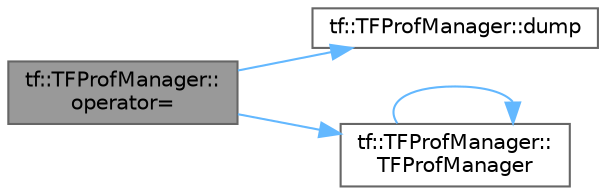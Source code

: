 digraph "tf::TFProfManager::operator="
{
 // LATEX_PDF_SIZE
  bgcolor="transparent";
  edge [fontname=Helvetica,fontsize=10,labelfontname=Helvetica,labelfontsize=10];
  node [fontname=Helvetica,fontsize=10,shape=box,height=0.2,width=0.4];
  rankdir="LR";
  Node1 [id="Node000001",label="tf::TFProfManager::\loperator=",height=0.2,width=0.4,color="gray40", fillcolor="grey60", style="filled", fontcolor="black",tooltip=" "];
  Node1 -> Node2 [id="edge1_Node000001_Node000002",color="steelblue1",style="solid",tooltip=" "];
  Node2 [id="Node000002",label="tf::TFProfManager::dump",height=0.2,width=0.4,color="grey40", fillcolor="white", style="filled",URL="$classtf_1_1_t_f_prof_manager.html#a7d44fb8b25dbcd528487194da43cad6d",tooltip=" "];
  Node1 -> Node3 [id="edge2_Node000001_Node000003",color="steelblue1",style="solid",tooltip=" "];
  Node3 [id="Node000003",label="tf::TFProfManager::\lTFProfManager",height=0.2,width=0.4,color="grey40", fillcolor="white", style="filled",URL="$classtf_1_1_t_f_prof_manager.html#a7de17b017d3b2db51eb227f15adfb123",tooltip=" "];
  Node3 -> Node3 [id="edge3_Node000003_Node000003",color="steelblue1",style="solid",tooltip=" "];
}

